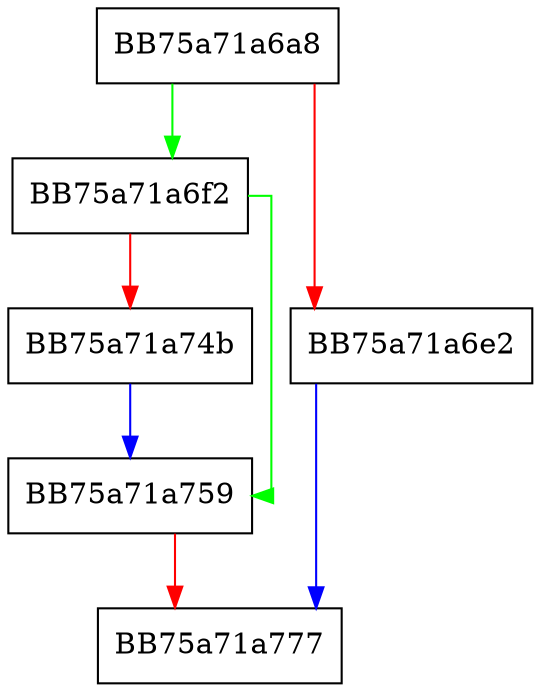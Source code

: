 digraph clean_rpf_alg32 {
  node [shape="box"];
  graph [splines=ortho];
  BB75a71a6a8 -> BB75a71a6f2 [color="green"];
  BB75a71a6a8 -> BB75a71a6e2 [color="red"];
  BB75a71a6e2 -> BB75a71a777 [color="blue"];
  BB75a71a6f2 -> BB75a71a759 [color="green"];
  BB75a71a6f2 -> BB75a71a74b [color="red"];
  BB75a71a74b -> BB75a71a759 [color="blue"];
  BB75a71a759 -> BB75a71a777 [color="red"];
}